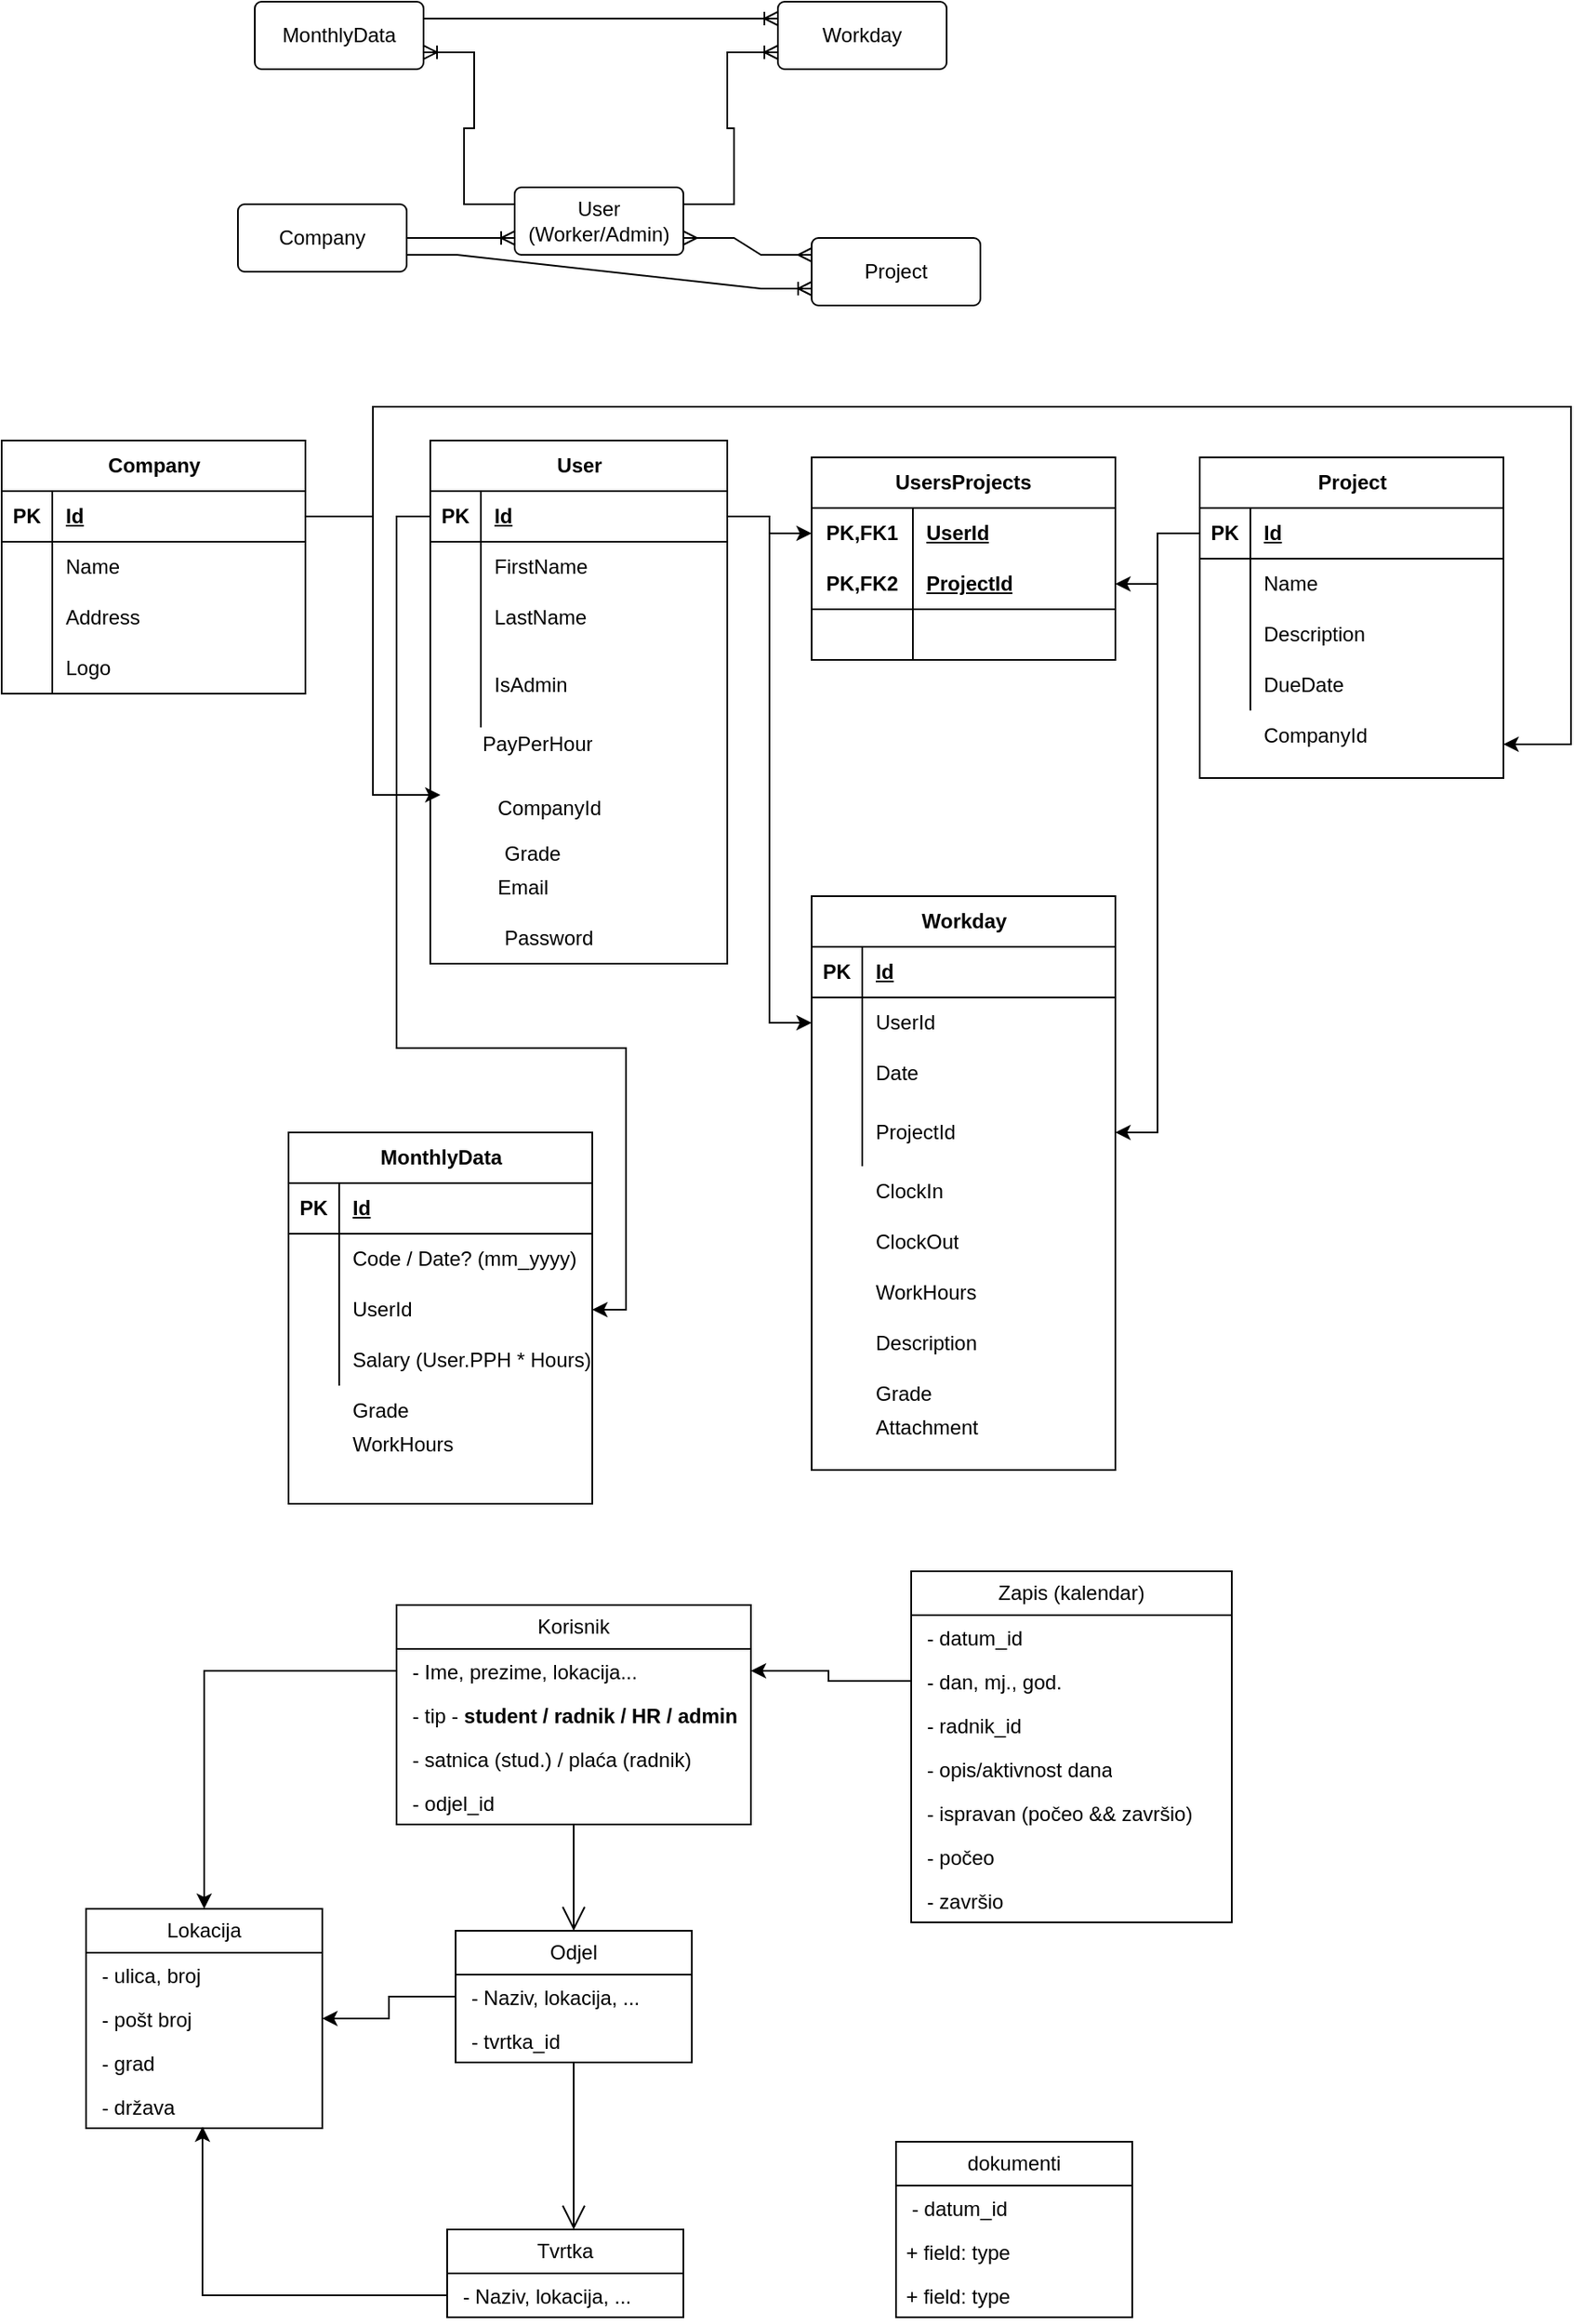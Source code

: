 <mxfile>
    <diagram id="C5RBs43oDa-KdzZeNtuy" name="Page-1">
        <mxGraphModel dx="939" dy="1862" grid="1" gridSize="10" guides="1" tooltips="1" connect="1" arrows="1" fold="1" page="1" pageScale="1" pageWidth="827" pageHeight="1169" math="0" shadow="0">
            <root>
                <mxCell id="WIyWlLk6GJQsqaUBKTNV-0"/>
                <mxCell id="WIyWlLk6GJQsqaUBKTNV-1" parent="WIyWlLk6GJQsqaUBKTNV-0"/>
                <mxCell id="T-mCNKy-rI528gst6yOr-0" value="Korisnik" style="swimlane;fontStyle=0;childLayout=stackLayout;horizontal=1;startSize=26;fillColor=none;horizontalStack=0;resizeParent=1;resizeParentMax=0;resizeLast=0;collapsible=1;marginBottom=0;whiteSpace=wrap;html=1;" parent="WIyWlLk6GJQsqaUBKTNV-1" vertex="1">
                    <mxGeometry x="234" y="-150" width="210" height="130" as="geometry"/>
                </mxCell>
                <mxCell id="T-mCNKy-rI528gst6yOr-1" value="&amp;nbsp;- Ime, prezime, lokacija..." style="text;strokeColor=none;fillColor=none;align=left;verticalAlign=top;spacingLeft=4;spacingRight=4;overflow=hidden;rotatable=0;points=[[0,0.5],[1,0.5]];portConstraint=eastwest;whiteSpace=wrap;html=1;" parent="T-mCNKy-rI528gst6yOr-0" vertex="1">
                    <mxGeometry y="26" width="210" height="26" as="geometry"/>
                </mxCell>
                <mxCell id="T-mCNKy-rI528gst6yOr-2" value="&amp;nbsp;- tip - &lt;b&gt;student&amp;nbsp;/&amp;nbsp;&lt;/b&gt;&lt;b&gt;radnik / HR / admin&lt;/b&gt;" style="text;strokeColor=none;fillColor=none;align=left;verticalAlign=top;spacingLeft=4;spacingRight=4;overflow=hidden;rotatable=0;points=[[0,0.5],[1,0.5]];portConstraint=eastwest;whiteSpace=wrap;html=1;" parent="T-mCNKy-rI528gst6yOr-0" vertex="1">
                    <mxGeometry y="52" width="210" height="26" as="geometry"/>
                </mxCell>
                <mxCell id="T-mCNKy-rI528gst6yOr-15" value="&amp;nbsp;- satnica (stud.) / plaća (radnik)" style="text;strokeColor=none;fillColor=none;align=left;verticalAlign=top;spacingLeft=4;spacingRight=4;overflow=hidden;rotatable=0;points=[[0,0.5],[1,0.5]];portConstraint=eastwest;whiteSpace=wrap;html=1;" parent="T-mCNKy-rI528gst6yOr-0" vertex="1">
                    <mxGeometry y="78" width="210" height="26" as="geometry"/>
                </mxCell>
                <mxCell id="T-mCNKy-rI528gst6yOr-3" value="&amp;nbsp;- odjel_id" style="text;strokeColor=none;fillColor=none;align=left;verticalAlign=top;spacingLeft=4;spacingRight=4;overflow=hidden;rotatable=0;points=[[0,0.5],[1,0.5]];portConstraint=eastwest;whiteSpace=wrap;html=1;" parent="T-mCNKy-rI528gst6yOr-0" vertex="1">
                    <mxGeometry y="104" width="210" height="26" as="geometry"/>
                </mxCell>
                <mxCell id="T-mCNKy-rI528gst6yOr-4" value="Odjel" style="swimlane;fontStyle=0;childLayout=stackLayout;horizontal=1;startSize=26;fillColor=none;horizontalStack=0;resizeParent=1;resizeParentMax=0;resizeLast=0;collapsible=1;marginBottom=0;whiteSpace=wrap;html=1;" parent="WIyWlLk6GJQsqaUBKTNV-1" vertex="1">
                    <mxGeometry x="269" y="43" width="140" height="78" as="geometry"/>
                </mxCell>
                <mxCell id="T-mCNKy-rI528gst6yOr-5" value="&amp;nbsp;- Naziv, lokacija, ..." style="text;strokeColor=none;fillColor=none;align=left;verticalAlign=top;spacingLeft=4;spacingRight=4;overflow=hidden;rotatable=0;points=[[0,0.5],[1,0.5]];portConstraint=eastwest;whiteSpace=wrap;html=1;" parent="T-mCNKy-rI528gst6yOr-4" vertex="1">
                    <mxGeometry y="26" width="140" height="26" as="geometry"/>
                </mxCell>
                <mxCell id="T-mCNKy-rI528gst6yOr-6" value="&amp;nbsp;- tvrtka_id" style="text;strokeColor=none;fillColor=none;align=left;verticalAlign=top;spacingLeft=4;spacingRight=4;overflow=hidden;rotatable=0;points=[[0,0.5],[1,0.5]];portConstraint=eastwest;whiteSpace=wrap;html=1;" parent="T-mCNKy-rI528gst6yOr-4" vertex="1">
                    <mxGeometry y="52" width="140" height="26" as="geometry"/>
                </mxCell>
                <mxCell id="T-mCNKy-rI528gst6yOr-10" value="" style="endArrow=open;endFill=1;endSize=12;html=1;rounded=0;" parent="WIyWlLk6GJQsqaUBKTNV-1" source="T-mCNKy-rI528gst6yOr-3" target="T-mCNKy-rI528gst6yOr-4" edge="1">
                    <mxGeometry width="160" relative="1" as="geometry">
                        <mxPoint x="384" y="30" as="sourcePoint"/>
                        <mxPoint x="794" y="180" as="targetPoint"/>
                        <Array as="points"/>
                    </mxGeometry>
                </mxCell>
                <mxCell id="T-mCNKy-rI528gst6yOr-11" value="Tvrtka" style="swimlane;fontStyle=0;childLayout=stackLayout;horizontal=1;startSize=26;fillColor=none;horizontalStack=0;resizeParent=1;resizeParentMax=0;resizeLast=0;collapsible=1;marginBottom=0;whiteSpace=wrap;html=1;" parent="WIyWlLk6GJQsqaUBKTNV-1" vertex="1">
                    <mxGeometry x="264" y="220" width="140" height="52" as="geometry"/>
                </mxCell>
                <mxCell id="T-mCNKy-rI528gst6yOr-12" value="&amp;nbsp;- Naziv, lokacija, ..." style="text;strokeColor=none;fillColor=none;align=left;verticalAlign=top;spacingLeft=4;spacingRight=4;overflow=hidden;rotatable=0;points=[[0,0.5],[1,0.5]];portConstraint=eastwest;whiteSpace=wrap;html=1;" parent="T-mCNKy-rI528gst6yOr-11" vertex="1">
                    <mxGeometry y="26" width="140" height="26" as="geometry"/>
                </mxCell>
                <mxCell id="T-mCNKy-rI528gst6yOr-16" value="" style="endArrow=open;endFill=1;endSize=12;html=1;rounded=0;" parent="WIyWlLk6GJQsqaUBKTNV-1" source="T-mCNKy-rI528gst6yOr-6" edge="1">
                    <mxGeometry width="160" relative="1" as="geometry">
                        <mxPoint x="409" y="100" as="sourcePoint"/>
                        <mxPoint x="339" y="220" as="targetPoint"/>
                        <Array as="points"/>
                    </mxGeometry>
                </mxCell>
                <mxCell id="T-mCNKy-rI528gst6yOr-17" value="Zapis (kalendar)" style="swimlane;fontStyle=0;childLayout=stackLayout;horizontal=1;startSize=26;fillColor=none;horizontalStack=0;resizeParent=1;resizeParentMax=0;resizeLast=0;collapsible=1;marginBottom=0;whiteSpace=wrap;html=1;" parent="WIyWlLk6GJQsqaUBKTNV-1" vertex="1">
                    <mxGeometry x="539" y="-170" width="190" height="208" as="geometry"/>
                </mxCell>
                <mxCell id="T-mCNKy-rI528gst6yOr-18" value="&amp;nbsp;- datum_id" style="text;strokeColor=none;fillColor=none;align=left;verticalAlign=top;spacingLeft=4;spacingRight=4;overflow=hidden;rotatable=0;points=[[0,0.5],[1,0.5]];portConstraint=eastwest;whiteSpace=wrap;html=1;" parent="T-mCNKy-rI528gst6yOr-17" vertex="1">
                    <mxGeometry y="26" width="190" height="26" as="geometry"/>
                </mxCell>
                <mxCell id="T-mCNKy-rI528gst6yOr-46" value="&amp;nbsp;- dan, mj., god." style="text;strokeColor=none;fillColor=none;align=left;verticalAlign=top;spacingLeft=4;spacingRight=4;overflow=hidden;rotatable=0;points=[[0,0.5],[1,0.5]];portConstraint=eastwest;whiteSpace=wrap;html=1;" parent="T-mCNKy-rI528gst6yOr-17" vertex="1">
                    <mxGeometry y="52" width="190" height="26" as="geometry"/>
                </mxCell>
                <mxCell id="T-mCNKy-rI528gst6yOr-19" value="&amp;nbsp;- radnik_id" style="text;strokeColor=none;fillColor=none;align=left;verticalAlign=top;spacingLeft=4;spacingRight=4;overflow=hidden;rotatable=0;points=[[0,0.5],[1,0.5]];portConstraint=eastwest;whiteSpace=wrap;html=1;" parent="T-mCNKy-rI528gst6yOr-17" vertex="1">
                    <mxGeometry y="78" width="190" height="26" as="geometry"/>
                </mxCell>
                <mxCell id="T-mCNKy-rI528gst6yOr-20" value="&amp;nbsp;- opis/aktivnost dana" style="text;strokeColor=none;fillColor=none;align=left;verticalAlign=top;spacingLeft=4;spacingRight=4;overflow=hidden;rotatable=0;points=[[0,0.5],[1,0.5]];portConstraint=eastwest;whiteSpace=wrap;html=1;" parent="T-mCNKy-rI528gst6yOr-17" vertex="1">
                    <mxGeometry y="104" width="190" height="26" as="geometry"/>
                </mxCell>
                <mxCell id="T-mCNKy-rI528gst6yOr-47" value="&amp;nbsp;- ispravan (počeo &amp;amp;&amp;amp; završio)" style="text;strokeColor=none;fillColor=none;align=left;verticalAlign=top;spacingLeft=4;spacingRight=4;overflow=hidden;rotatable=0;points=[[0,0.5],[1,0.5]];portConstraint=eastwest;whiteSpace=wrap;html=1;" parent="T-mCNKy-rI528gst6yOr-17" vertex="1">
                    <mxGeometry y="130" width="190" height="26" as="geometry"/>
                </mxCell>
                <mxCell id="T-mCNKy-rI528gst6yOr-48" value="&amp;nbsp;- počeo" style="text;strokeColor=none;fillColor=none;align=left;verticalAlign=top;spacingLeft=4;spacingRight=4;overflow=hidden;rotatable=0;points=[[0,0.5],[1,0.5]];portConstraint=eastwest;whiteSpace=wrap;html=1;" parent="T-mCNKy-rI528gst6yOr-17" vertex="1">
                    <mxGeometry y="156" width="190" height="26" as="geometry"/>
                </mxCell>
                <mxCell id="T-mCNKy-rI528gst6yOr-49" value="&amp;nbsp;- završio" style="text;strokeColor=none;fillColor=none;align=left;verticalAlign=top;spacingLeft=4;spacingRight=4;overflow=hidden;rotatable=0;points=[[0,0.5],[1,0.5]];portConstraint=eastwest;whiteSpace=wrap;html=1;" parent="T-mCNKy-rI528gst6yOr-17" vertex="1">
                    <mxGeometry y="182" width="190" height="26" as="geometry"/>
                </mxCell>
                <mxCell id="T-mCNKy-rI528gst6yOr-26" value="Lokacija" style="swimlane;fontStyle=0;childLayout=stackLayout;horizontal=1;startSize=26;fillColor=none;horizontalStack=0;resizeParent=1;resizeParentMax=0;resizeLast=0;collapsible=1;marginBottom=0;whiteSpace=wrap;html=1;" parent="WIyWlLk6GJQsqaUBKTNV-1" vertex="1">
                    <mxGeometry x="50" y="30" width="140" height="130" as="geometry"/>
                </mxCell>
                <mxCell id="T-mCNKy-rI528gst6yOr-39" value="&amp;nbsp;- ulica, broj" style="text;strokeColor=none;fillColor=none;align=left;verticalAlign=top;spacingLeft=4;spacingRight=4;overflow=hidden;rotatable=0;points=[[0,0.5],[1,0.5]];portConstraint=eastwest;whiteSpace=wrap;html=1;" parent="T-mCNKy-rI528gst6yOr-26" vertex="1">
                    <mxGeometry y="26" width="140" height="26" as="geometry"/>
                </mxCell>
                <mxCell id="T-mCNKy-rI528gst6yOr-28" value="&amp;nbsp;- pošt broj" style="text;strokeColor=none;fillColor=none;align=left;verticalAlign=top;spacingLeft=4;spacingRight=4;overflow=hidden;rotatable=0;points=[[0,0.5],[1,0.5]];portConstraint=eastwest;whiteSpace=wrap;html=1;" parent="T-mCNKy-rI528gst6yOr-26" vertex="1">
                    <mxGeometry y="52" width="140" height="26" as="geometry"/>
                </mxCell>
                <mxCell id="T-mCNKy-rI528gst6yOr-29" value="&amp;nbsp;- grad" style="text;strokeColor=none;fillColor=none;align=left;verticalAlign=top;spacingLeft=4;spacingRight=4;overflow=hidden;rotatable=0;points=[[0,0.5],[1,0.5]];portConstraint=eastwest;whiteSpace=wrap;html=1;" parent="T-mCNKy-rI528gst6yOr-26" vertex="1">
                    <mxGeometry y="78" width="140" height="26" as="geometry"/>
                </mxCell>
                <mxCell id="T-mCNKy-rI528gst6yOr-30" value="&amp;nbsp;- država" style="text;strokeColor=none;fillColor=none;align=left;verticalAlign=top;spacingLeft=4;spacingRight=4;overflow=hidden;rotatable=0;points=[[0,0.5],[1,0.5]];portConstraint=eastwest;whiteSpace=wrap;html=1;" parent="T-mCNKy-rI528gst6yOr-26" vertex="1">
                    <mxGeometry y="104" width="140" height="26" as="geometry"/>
                </mxCell>
                <mxCell id="T-mCNKy-rI528gst6yOr-34" style="edgeStyle=orthogonalEdgeStyle;rounded=0;orthogonalLoop=1;jettySize=auto;html=1;exitX=0;exitY=0.5;exitDx=0;exitDy=0;" parent="WIyWlLk6GJQsqaUBKTNV-1" source="T-mCNKy-rI528gst6yOr-19" target="T-mCNKy-rI528gst6yOr-1" edge="1">
                    <mxGeometry relative="1" as="geometry">
                        <Array as="points">
                            <mxPoint x="490" y="-105"/>
                            <mxPoint x="490" y="-111"/>
                        </Array>
                    </mxGeometry>
                </mxCell>
                <mxCell id="T-mCNKy-rI528gst6yOr-35" style="edgeStyle=orthogonalEdgeStyle;rounded=0;orthogonalLoop=1;jettySize=auto;html=1;exitX=0;exitY=0.5;exitDx=0;exitDy=0;entryX=0.5;entryY=0;entryDx=0;entryDy=0;" parent="WIyWlLk6GJQsqaUBKTNV-1" source="T-mCNKy-rI528gst6yOr-1" target="T-mCNKy-rI528gst6yOr-26" edge="1">
                    <mxGeometry relative="1" as="geometry"/>
                </mxCell>
                <mxCell id="T-mCNKy-rI528gst6yOr-36" style="edgeStyle=orthogonalEdgeStyle;rounded=0;orthogonalLoop=1;jettySize=auto;html=1;exitX=0;exitY=0.5;exitDx=0;exitDy=0;" parent="WIyWlLk6GJQsqaUBKTNV-1" source="T-mCNKy-rI528gst6yOr-5" target="T-mCNKy-rI528gst6yOr-26" edge="1">
                    <mxGeometry relative="1" as="geometry"/>
                </mxCell>
                <mxCell id="T-mCNKy-rI528gst6yOr-38" style="edgeStyle=orthogonalEdgeStyle;rounded=0;orthogonalLoop=1;jettySize=auto;html=1;exitX=0;exitY=0.5;exitDx=0;exitDy=0;entryX=0.493;entryY=0.962;entryDx=0;entryDy=0;entryPerimeter=0;" parent="WIyWlLk6GJQsqaUBKTNV-1" source="T-mCNKy-rI528gst6yOr-12" target="T-mCNKy-rI528gst6yOr-30" edge="1">
                    <mxGeometry relative="1" as="geometry"/>
                </mxCell>
                <mxCell id="T-mCNKy-rI528gst6yOr-40" value="dokumenti" style="swimlane;fontStyle=0;childLayout=stackLayout;horizontal=1;startSize=26;fillColor=none;horizontalStack=0;resizeParent=1;resizeParentMax=0;resizeLast=0;collapsible=1;marginBottom=0;whiteSpace=wrap;html=1;" parent="WIyWlLk6GJQsqaUBKTNV-1" vertex="1">
                    <mxGeometry x="530" y="168" width="140" height="104" as="geometry"/>
                </mxCell>
                <mxCell id="T-mCNKy-rI528gst6yOr-41" value="&amp;nbsp;- datum_id" style="text;strokeColor=none;fillColor=none;align=left;verticalAlign=top;spacingLeft=4;spacingRight=4;overflow=hidden;rotatable=0;points=[[0,0.5],[1,0.5]];portConstraint=eastwest;whiteSpace=wrap;html=1;" parent="T-mCNKy-rI528gst6yOr-40" vertex="1">
                    <mxGeometry y="26" width="140" height="26" as="geometry"/>
                </mxCell>
                <mxCell id="T-mCNKy-rI528gst6yOr-42" value="+ field: type" style="text;strokeColor=none;fillColor=none;align=left;verticalAlign=top;spacingLeft=4;spacingRight=4;overflow=hidden;rotatable=0;points=[[0,0.5],[1,0.5]];portConstraint=eastwest;whiteSpace=wrap;html=1;" parent="T-mCNKy-rI528gst6yOr-40" vertex="1">
                    <mxGeometry y="52" width="140" height="26" as="geometry"/>
                </mxCell>
                <mxCell id="T-mCNKy-rI528gst6yOr-43" value="+ field: type" style="text;strokeColor=none;fillColor=none;align=left;verticalAlign=top;spacingLeft=4;spacingRight=4;overflow=hidden;rotatable=0;points=[[0,0.5],[1,0.5]];portConstraint=eastwest;whiteSpace=wrap;html=1;" parent="T-mCNKy-rI528gst6yOr-40" vertex="1">
                    <mxGeometry y="78" width="140" height="26" as="geometry"/>
                </mxCell>
                <mxCell id="g5kkNxIwvgTfwJWUN9l8-0" value="Company" style="rounded=1;arcSize=10;whiteSpace=wrap;html=1;align=center;" parent="WIyWlLk6GJQsqaUBKTNV-1" vertex="1">
                    <mxGeometry x="140" y="-980" width="100" height="40" as="geometry"/>
                </mxCell>
                <mxCell id="g5kkNxIwvgTfwJWUN9l8-1" value="User (Worker/Admin)" style="rounded=1;arcSize=10;whiteSpace=wrap;html=1;align=center;" parent="WIyWlLk6GJQsqaUBKTNV-1" vertex="1">
                    <mxGeometry x="304" y="-990" width="100" height="40" as="geometry"/>
                </mxCell>
                <mxCell id="g5kkNxIwvgTfwJWUN9l8-2" value="Workday" style="rounded=1;arcSize=10;whiteSpace=wrap;html=1;align=center;" parent="WIyWlLk6GJQsqaUBKTNV-1" vertex="1">
                    <mxGeometry x="460" y="-1100" width="100" height="40" as="geometry"/>
                </mxCell>
                <mxCell id="g5kkNxIwvgTfwJWUN9l8-3" value="MonthlyData" style="rounded=1;arcSize=10;whiteSpace=wrap;html=1;align=center;" parent="WIyWlLk6GJQsqaUBKTNV-1" vertex="1">
                    <mxGeometry x="150" y="-1100" width="100" height="40" as="geometry"/>
                </mxCell>
                <mxCell id="g5kkNxIwvgTfwJWUN9l8-4" value="Project" style="rounded=1;arcSize=10;whiteSpace=wrap;html=1;align=center;" parent="WIyWlLk6GJQsqaUBKTNV-1" vertex="1">
                    <mxGeometry x="480" y="-960" width="100" height="40" as="geometry"/>
                </mxCell>
                <mxCell id="g5kkNxIwvgTfwJWUN9l8-5" value="" style="edgeStyle=entityRelationEdgeStyle;fontSize=12;html=1;endArrow=ERoneToMany;rounded=0;exitX=1;exitY=0.5;exitDx=0;exitDy=0;entryX=0;entryY=0.75;entryDx=0;entryDy=0;" parent="WIyWlLk6GJQsqaUBKTNV-1" source="g5kkNxIwvgTfwJWUN9l8-0" target="g5kkNxIwvgTfwJWUN9l8-1" edge="1">
                    <mxGeometry width="100" height="100" relative="1" as="geometry">
                        <mxPoint x="410" y="-850" as="sourcePoint"/>
                        <mxPoint x="300" y="-960" as="targetPoint"/>
                    </mxGeometry>
                </mxCell>
                <mxCell id="g5kkNxIwvgTfwJWUN9l8-6" value="" style="edgeStyle=entityRelationEdgeStyle;fontSize=12;html=1;endArrow=ERmany;startArrow=ERmany;rounded=0;entryX=0;entryY=0.25;entryDx=0;entryDy=0;exitX=1;exitY=0.75;exitDx=0;exitDy=0;" parent="WIyWlLk6GJQsqaUBKTNV-1" source="g5kkNxIwvgTfwJWUN9l8-1" target="g5kkNxIwvgTfwJWUN9l8-4" edge="1">
                    <mxGeometry width="100" height="100" relative="1" as="geometry">
                        <mxPoint x="410" y="-850" as="sourcePoint"/>
                        <mxPoint x="510" y="-950" as="targetPoint"/>
                    </mxGeometry>
                </mxCell>
                <mxCell id="g5kkNxIwvgTfwJWUN9l8-9" value="" style="edgeStyle=entityRelationEdgeStyle;fontSize=12;html=1;endArrow=ERoneToMany;rounded=0;exitX=1;exitY=0.25;exitDx=0;exitDy=0;entryX=0;entryY=0.75;entryDx=0;entryDy=0;" parent="WIyWlLk6GJQsqaUBKTNV-1" source="g5kkNxIwvgTfwJWUN9l8-1" target="g5kkNxIwvgTfwJWUN9l8-2" edge="1">
                    <mxGeometry width="100" height="100" relative="1" as="geometry">
                        <mxPoint x="410" y="-850" as="sourcePoint"/>
                        <mxPoint x="410" y="-1070" as="targetPoint"/>
                    </mxGeometry>
                </mxCell>
                <mxCell id="g5kkNxIwvgTfwJWUN9l8-10" value="" style="edgeStyle=entityRelationEdgeStyle;fontSize=12;html=1;endArrow=ERoneToMany;rounded=0;exitX=1;exitY=0.25;exitDx=0;exitDy=0;entryX=0;entryY=0.25;entryDx=0;entryDy=0;" parent="WIyWlLk6GJQsqaUBKTNV-1" source="g5kkNxIwvgTfwJWUN9l8-3" target="g5kkNxIwvgTfwJWUN9l8-2" edge="1">
                    <mxGeometry width="100" height="100" relative="1" as="geometry">
                        <mxPoint x="410" y="-850" as="sourcePoint"/>
                        <mxPoint x="440" y="-1090" as="targetPoint"/>
                    </mxGeometry>
                </mxCell>
                <mxCell id="g5kkNxIwvgTfwJWUN9l8-12" value="" style="edgeStyle=entityRelationEdgeStyle;fontSize=12;html=1;endArrow=ERoneToMany;rounded=0;exitX=0;exitY=0.25;exitDx=0;exitDy=0;entryX=1;entryY=0.75;entryDx=0;entryDy=0;" parent="WIyWlLk6GJQsqaUBKTNV-1" source="g5kkNxIwvgTfwJWUN9l8-1" target="g5kkNxIwvgTfwJWUN9l8-3" edge="1">
                    <mxGeometry width="100" height="100" relative="1" as="geometry">
                        <mxPoint x="410" y="-850" as="sourcePoint"/>
                        <mxPoint x="510" y="-950" as="targetPoint"/>
                    </mxGeometry>
                </mxCell>
                <mxCell id="g5kkNxIwvgTfwJWUN9l8-13" value="Company" style="shape=table;startSize=30;container=1;collapsible=1;childLayout=tableLayout;fixedRows=1;rowLines=0;fontStyle=1;align=center;resizeLast=1;html=1;" parent="WIyWlLk6GJQsqaUBKTNV-1" vertex="1">
                    <mxGeometry y="-840" width="180" height="150" as="geometry"/>
                </mxCell>
                <mxCell id="g5kkNxIwvgTfwJWUN9l8-14" value="" style="shape=tableRow;horizontal=0;startSize=0;swimlaneHead=0;swimlaneBody=0;fillColor=none;collapsible=0;dropTarget=0;points=[[0,0.5],[1,0.5]];portConstraint=eastwest;top=0;left=0;right=0;bottom=1;" parent="g5kkNxIwvgTfwJWUN9l8-13" vertex="1">
                    <mxGeometry y="30" width="180" height="30" as="geometry"/>
                </mxCell>
                <mxCell id="g5kkNxIwvgTfwJWUN9l8-15" value="PK" style="shape=partialRectangle;connectable=0;fillColor=none;top=0;left=0;bottom=0;right=0;fontStyle=1;overflow=hidden;whiteSpace=wrap;html=1;" parent="g5kkNxIwvgTfwJWUN9l8-14" vertex="1">
                    <mxGeometry width="30" height="30" as="geometry">
                        <mxRectangle width="30" height="30" as="alternateBounds"/>
                    </mxGeometry>
                </mxCell>
                <mxCell id="g5kkNxIwvgTfwJWUN9l8-16" value="Id" style="shape=partialRectangle;connectable=0;fillColor=none;top=0;left=0;bottom=0;right=0;align=left;spacingLeft=6;fontStyle=5;overflow=hidden;whiteSpace=wrap;html=1;" parent="g5kkNxIwvgTfwJWUN9l8-14" vertex="1">
                    <mxGeometry x="30" width="150" height="30" as="geometry">
                        <mxRectangle width="150" height="30" as="alternateBounds"/>
                    </mxGeometry>
                </mxCell>
                <mxCell id="g5kkNxIwvgTfwJWUN9l8-17" value="" style="shape=tableRow;horizontal=0;startSize=0;swimlaneHead=0;swimlaneBody=0;fillColor=none;collapsible=0;dropTarget=0;points=[[0,0.5],[1,0.5]];portConstraint=eastwest;top=0;left=0;right=0;bottom=0;" parent="g5kkNxIwvgTfwJWUN9l8-13" vertex="1">
                    <mxGeometry y="60" width="180" height="30" as="geometry"/>
                </mxCell>
                <mxCell id="g5kkNxIwvgTfwJWUN9l8-18" value="" style="shape=partialRectangle;connectable=0;fillColor=none;top=0;left=0;bottom=0;right=0;editable=1;overflow=hidden;whiteSpace=wrap;html=1;" parent="g5kkNxIwvgTfwJWUN9l8-17" vertex="1">
                    <mxGeometry width="30" height="30" as="geometry">
                        <mxRectangle width="30" height="30" as="alternateBounds"/>
                    </mxGeometry>
                </mxCell>
                <mxCell id="g5kkNxIwvgTfwJWUN9l8-19" value="Name" style="shape=partialRectangle;connectable=0;fillColor=none;top=0;left=0;bottom=0;right=0;align=left;spacingLeft=6;overflow=hidden;whiteSpace=wrap;html=1;" parent="g5kkNxIwvgTfwJWUN9l8-17" vertex="1">
                    <mxGeometry x="30" width="150" height="30" as="geometry">
                        <mxRectangle width="150" height="30" as="alternateBounds"/>
                    </mxGeometry>
                </mxCell>
                <mxCell id="g5kkNxIwvgTfwJWUN9l8-20" value="" style="shape=tableRow;horizontal=0;startSize=0;swimlaneHead=0;swimlaneBody=0;fillColor=none;collapsible=0;dropTarget=0;points=[[0,0.5],[1,0.5]];portConstraint=eastwest;top=0;left=0;right=0;bottom=0;" parent="g5kkNxIwvgTfwJWUN9l8-13" vertex="1">
                    <mxGeometry y="90" width="180" height="30" as="geometry"/>
                </mxCell>
                <mxCell id="g5kkNxIwvgTfwJWUN9l8-21" value="" style="shape=partialRectangle;connectable=0;fillColor=none;top=0;left=0;bottom=0;right=0;editable=1;overflow=hidden;whiteSpace=wrap;html=1;" parent="g5kkNxIwvgTfwJWUN9l8-20" vertex="1">
                    <mxGeometry width="30" height="30" as="geometry">
                        <mxRectangle width="30" height="30" as="alternateBounds"/>
                    </mxGeometry>
                </mxCell>
                <mxCell id="g5kkNxIwvgTfwJWUN9l8-22" value="Address" style="shape=partialRectangle;connectable=0;fillColor=none;top=0;left=0;bottom=0;right=0;align=left;spacingLeft=6;overflow=hidden;whiteSpace=wrap;html=1;" parent="g5kkNxIwvgTfwJWUN9l8-20" vertex="1">
                    <mxGeometry x="30" width="150" height="30" as="geometry">
                        <mxRectangle width="150" height="30" as="alternateBounds"/>
                    </mxGeometry>
                </mxCell>
                <mxCell id="g5kkNxIwvgTfwJWUN9l8-23" value="" style="shape=tableRow;horizontal=0;startSize=0;swimlaneHead=0;swimlaneBody=0;fillColor=none;collapsible=0;dropTarget=0;points=[[0,0.5],[1,0.5]];portConstraint=eastwest;top=0;left=0;right=0;bottom=0;" parent="g5kkNxIwvgTfwJWUN9l8-13" vertex="1">
                    <mxGeometry y="120" width="180" height="30" as="geometry"/>
                </mxCell>
                <mxCell id="g5kkNxIwvgTfwJWUN9l8-24" value="" style="shape=partialRectangle;connectable=0;fillColor=none;top=0;left=0;bottom=0;right=0;editable=1;overflow=hidden;whiteSpace=wrap;html=1;" parent="g5kkNxIwvgTfwJWUN9l8-23" vertex="1">
                    <mxGeometry width="30" height="30" as="geometry">
                        <mxRectangle width="30" height="30" as="alternateBounds"/>
                    </mxGeometry>
                </mxCell>
                <mxCell id="g5kkNxIwvgTfwJWUN9l8-25" value="Logo" style="shape=partialRectangle;connectable=0;fillColor=none;top=0;left=0;bottom=0;right=0;align=left;spacingLeft=6;overflow=hidden;whiteSpace=wrap;html=1;" parent="g5kkNxIwvgTfwJWUN9l8-23" vertex="1">
                    <mxGeometry x="30" width="150" height="30" as="geometry">
                        <mxRectangle width="150" height="30" as="alternateBounds"/>
                    </mxGeometry>
                </mxCell>
                <mxCell id="g5kkNxIwvgTfwJWUN9l8-26" value="User" style="shape=table;startSize=30;container=1;collapsible=1;childLayout=tableLayout;fixedRows=1;rowLines=0;fontStyle=1;align=center;resizeLast=1;html=1;" parent="WIyWlLk6GJQsqaUBKTNV-1" vertex="1">
                    <mxGeometry x="254" y="-840" width="176" height="310" as="geometry">
                        <mxRectangle x="254" y="-840" width="70" height="30" as="alternateBounds"/>
                    </mxGeometry>
                </mxCell>
                <mxCell id="g5kkNxIwvgTfwJWUN9l8-27" value="" style="shape=tableRow;horizontal=0;startSize=0;swimlaneHead=0;swimlaneBody=0;fillColor=none;collapsible=0;dropTarget=0;points=[[0,0.5],[1,0.5]];portConstraint=eastwest;top=0;left=0;right=0;bottom=1;" parent="g5kkNxIwvgTfwJWUN9l8-26" vertex="1">
                    <mxGeometry y="30" width="176" height="30" as="geometry"/>
                </mxCell>
                <mxCell id="g5kkNxIwvgTfwJWUN9l8-28" value="PK" style="shape=partialRectangle;connectable=0;fillColor=none;top=0;left=0;bottom=0;right=0;fontStyle=1;overflow=hidden;whiteSpace=wrap;html=1;" parent="g5kkNxIwvgTfwJWUN9l8-27" vertex="1">
                    <mxGeometry width="30" height="30" as="geometry">
                        <mxRectangle width="30" height="30" as="alternateBounds"/>
                    </mxGeometry>
                </mxCell>
                <mxCell id="g5kkNxIwvgTfwJWUN9l8-29" value="Id" style="shape=partialRectangle;connectable=0;fillColor=none;top=0;left=0;bottom=0;right=0;align=left;spacingLeft=6;fontStyle=5;overflow=hidden;whiteSpace=wrap;html=1;" parent="g5kkNxIwvgTfwJWUN9l8-27" vertex="1">
                    <mxGeometry x="30" width="146" height="30" as="geometry">
                        <mxRectangle width="146" height="30" as="alternateBounds"/>
                    </mxGeometry>
                </mxCell>
                <mxCell id="g5kkNxIwvgTfwJWUN9l8-30" value="" style="shape=tableRow;horizontal=0;startSize=0;swimlaneHead=0;swimlaneBody=0;fillColor=none;collapsible=0;dropTarget=0;points=[[0,0.5],[1,0.5]];portConstraint=eastwest;top=0;left=0;right=0;bottom=0;" parent="g5kkNxIwvgTfwJWUN9l8-26" vertex="1">
                    <mxGeometry y="60" width="176" height="30" as="geometry"/>
                </mxCell>
                <mxCell id="g5kkNxIwvgTfwJWUN9l8-31" value="" style="shape=partialRectangle;connectable=0;fillColor=none;top=0;left=0;bottom=0;right=0;editable=1;overflow=hidden;whiteSpace=wrap;html=1;" parent="g5kkNxIwvgTfwJWUN9l8-30" vertex="1">
                    <mxGeometry width="30" height="30" as="geometry">
                        <mxRectangle width="30" height="30" as="alternateBounds"/>
                    </mxGeometry>
                </mxCell>
                <mxCell id="g5kkNxIwvgTfwJWUN9l8-32" value="FirstName" style="shape=partialRectangle;connectable=0;fillColor=none;top=0;left=0;bottom=0;right=0;align=left;spacingLeft=6;overflow=hidden;whiteSpace=wrap;html=1;" parent="g5kkNxIwvgTfwJWUN9l8-30" vertex="1">
                    <mxGeometry x="30" width="146" height="30" as="geometry">
                        <mxRectangle width="146" height="30" as="alternateBounds"/>
                    </mxGeometry>
                </mxCell>
                <mxCell id="g5kkNxIwvgTfwJWUN9l8-33" value="" style="shape=tableRow;horizontal=0;startSize=0;swimlaneHead=0;swimlaneBody=0;fillColor=none;collapsible=0;dropTarget=0;points=[[0,0.5],[1,0.5]];portConstraint=eastwest;top=0;left=0;right=0;bottom=0;" parent="g5kkNxIwvgTfwJWUN9l8-26" vertex="1">
                    <mxGeometry y="90" width="176" height="30" as="geometry"/>
                </mxCell>
                <mxCell id="g5kkNxIwvgTfwJWUN9l8-34" value="" style="shape=partialRectangle;connectable=0;fillColor=none;top=0;left=0;bottom=0;right=0;editable=1;overflow=hidden;whiteSpace=wrap;html=1;" parent="g5kkNxIwvgTfwJWUN9l8-33" vertex="1">
                    <mxGeometry width="30" height="30" as="geometry">
                        <mxRectangle width="30" height="30" as="alternateBounds"/>
                    </mxGeometry>
                </mxCell>
                <mxCell id="g5kkNxIwvgTfwJWUN9l8-35" value="LastName" style="shape=partialRectangle;connectable=0;fillColor=none;top=0;left=0;bottom=0;right=0;align=left;spacingLeft=6;overflow=hidden;whiteSpace=wrap;html=1;" parent="g5kkNxIwvgTfwJWUN9l8-33" vertex="1">
                    <mxGeometry x="30" width="146" height="30" as="geometry">
                        <mxRectangle width="146" height="30" as="alternateBounds"/>
                    </mxGeometry>
                </mxCell>
                <mxCell id="g5kkNxIwvgTfwJWUN9l8-36" value="" style="shape=tableRow;horizontal=0;startSize=0;swimlaneHead=0;swimlaneBody=0;fillColor=none;collapsible=0;dropTarget=0;points=[[0,0.5],[1,0.5]];portConstraint=eastwest;top=0;left=0;right=0;bottom=0;" parent="g5kkNxIwvgTfwJWUN9l8-26" vertex="1">
                    <mxGeometry y="120" width="176" height="50" as="geometry"/>
                </mxCell>
                <mxCell id="g5kkNxIwvgTfwJWUN9l8-37" value="" style="shape=partialRectangle;connectable=0;fillColor=none;top=0;left=0;bottom=0;right=0;editable=1;overflow=hidden;whiteSpace=wrap;html=1;" parent="g5kkNxIwvgTfwJWUN9l8-36" vertex="1">
                    <mxGeometry width="30" height="50" as="geometry">
                        <mxRectangle width="30" height="50" as="alternateBounds"/>
                    </mxGeometry>
                </mxCell>
                <mxCell id="g5kkNxIwvgTfwJWUN9l8-38" value="IsAdmin" style="shape=partialRectangle;connectable=0;fillColor=none;top=0;left=0;bottom=0;right=0;align=left;spacingLeft=6;overflow=hidden;whiteSpace=wrap;html=1;" parent="g5kkNxIwvgTfwJWUN9l8-36" vertex="1">
                    <mxGeometry x="30" width="146" height="50" as="geometry">
                        <mxRectangle width="146" height="50" as="alternateBounds"/>
                    </mxGeometry>
                </mxCell>
                <mxCell id="g5kkNxIwvgTfwJWUN9l8-59" value="UsersProjects" style="shape=table;startSize=30;container=1;collapsible=1;childLayout=tableLayout;fixedRows=1;rowLines=0;fontStyle=1;align=center;resizeLast=1;html=1;whiteSpace=wrap;" parent="WIyWlLk6GJQsqaUBKTNV-1" vertex="1">
                    <mxGeometry x="480" y="-830" width="180" height="120" as="geometry">
                        <mxRectangle x="480" y="-830" width="120" height="30" as="alternateBounds"/>
                    </mxGeometry>
                </mxCell>
                <mxCell id="g5kkNxIwvgTfwJWUN9l8-60" value="" style="shape=tableRow;horizontal=0;startSize=0;swimlaneHead=0;swimlaneBody=0;fillColor=none;collapsible=0;dropTarget=0;points=[[0,0.5],[1,0.5]];portConstraint=eastwest;top=0;left=0;right=0;bottom=0;html=1;" parent="g5kkNxIwvgTfwJWUN9l8-59" vertex="1">
                    <mxGeometry y="30" width="180" height="30" as="geometry"/>
                </mxCell>
                <mxCell id="g5kkNxIwvgTfwJWUN9l8-61" value="PK,FK1" style="shape=partialRectangle;connectable=0;fillColor=none;top=0;left=0;bottom=0;right=0;fontStyle=1;overflow=hidden;html=1;whiteSpace=wrap;" parent="g5kkNxIwvgTfwJWUN9l8-60" vertex="1">
                    <mxGeometry width="60" height="30" as="geometry">
                        <mxRectangle width="60" height="30" as="alternateBounds"/>
                    </mxGeometry>
                </mxCell>
                <mxCell id="g5kkNxIwvgTfwJWUN9l8-62" value="UserId" style="shape=partialRectangle;connectable=0;fillColor=none;top=0;left=0;bottom=0;right=0;align=left;spacingLeft=6;fontStyle=5;overflow=hidden;html=1;whiteSpace=wrap;" parent="g5kkNxIwvgTfwJWUN9l8-60" vertex="1">
                    <mxGeometry x="60" width="120" height="30" as="geometry">
                        <mxRectangle width="120" height="30" as="alternateBounds"/>
                    </mxGeometry>
                </mxCell>
                <mxCell id="g5kkNxIwvgTfwJWUN9l8-63" value="" style="shape=tableRow;horizontal=0;startSize=0;swimlaneHead=0;swimlaneBody=0;fillColor=none;collapsible=0;dropTarget=0;points=[[0,0.5],[1,0.5]];portConstraint=eastwest;top=0;left=0;right=0;bottom=1;html=1;" parent="g5kkNxIwvgTfwJWUN9l8-59" vertex="1">
                    <mxGeometry y="60" width="180" height="30" as="geometry"/>
                </mxCell>
                <mxCell id="g5kkNxIwvgTfwJWUN9l8-64" value="PK,FK2" style="shape=partialRectangle;connectable=0;fillColor=none;top=0;left=0;bottom=0;right=0;fontStyle=1;overflow=hidden;html=1;whiteSpace=wrap;" parent="g5kkNxIwvgTfwJWUN9l8-63" vertex="1">
                    <mxGeometry width="60" height="30" as="geometry">
                        <mxRectangle width="60" height="30" as="alternateBounds"/>
                    </mxGeometry>
                </mxCell>
                <mxCell id="g5kkNxIwvgTfwJWUN9l8-65" value="ProjectId" style="shape=partialRectangle;connectable=0;fillColor=none;top=0;left=0;bottom=0;right=0;align=left;spacingLeft=6;fontStyle=5;overflow=hidden;html=1;whiteSpace=wrap;" parent="g5kkNxIwvgTfwJWUN9l8-63" vertex="1">
                    <mxGeometry x="60" width="120" height="30" as="geometry">
                        <mxRectangle width="120" height="30" as="alternateBounds"/>
                    </mxGeometry>
                </mxCell>
                <mxCell id="g5kkNxIwvgTfwJWUN9l8-66" value="" style="shape=tableRow;horizontal=0;startSize=0;swimlaneHead=0;swimlaneBody=0;fillColor=none;collapsible=0;dropTarget=0;points=[[0,0.5],[1,0.5]];portConstraint=eastwest;top=0;left=0;right=0;bottom=0;html=1;" parent="g5kkNxIwvgTfwJWUN9l8-59" vertex="1">
                    <mxGeometry y="90" width="180" height="30" as="geometry"/>
                </mxCell>
                <mxCell id="g5kkNxIwvgTfwJWUN9l8-67" value="" style="shape=partialRectangle;connectable=0;fillColor=none;top=0;left=0;bottom=0;right=0;editable=1;overflow=hidden;html=1;whiteSpace=wrap;" parent="g5kkNxIwvgTfwJWUN9l8-66" vertex="1">
                    <mxGeometry width="60" height="30" as="geometry">
                        <mxRectangle width="60" height="30" as="alternateBounds"/>
                    </mxGeometry>
                </mxCell>
                <mxCell id="g5kkNxIwvgTfwJWUN9l8-68" value="" style="shape=partialRectangle;connectable=0;fillColor=none;top=0;left=0;bottom=0;right=0;align=left;spacingLeft=6;overflow=hidden;html=1;whiteSpace=wrap;" parent="g5kkNxIwvgTfwJWUN9l8-66" vertex="1">
                    <mxGeometry x="60" width="120" height="30" as="geometry">
                        <mxRectangle width="120" height="30" as="alternateBounds"/>
                    </mxGeometry>
                </mxCell>
                <mxCell id="g5kkNxIwvgTfwJWUN9l8-88" value="Project" style="shape=table;startSize=30;container=1;collapsible=1;childLayout=tableLayout;fixedRows=1;rowLines=0;fontStyle=1;align=center;resizeLast=1;html=1;" parent="WIyWlLk6GJQsqaUBKTNV-1" vertex="1">
                    <mxGeometry x="710" y="-830" width="180" height="190" as="geometry">
                        <mxRectangle x="710" y="-830" width="80" height="30" as="alternateBounds"/>
                    </mxGeometry>
                </mxCell>
                <mxCell id="g5kkNxIwvgTfwJWUN9l8-89" value="" style="shape=tableRow;horizontal=0;startSize=0;swimlaneHead=0;swimlaneBody=0;fillColor=none;collapsible=0;dropTarget=0;points=[[0,0.5],[1,0.5]];portConstraint=eastwest;top=0;left=0;right=0;bottom=1;" parent="g5kkNxIwvgTfwJWUN9l8-88" vertex="1">
                    <mxGeometry y="30" width="180" height="30" as="geometry"/>
                </mxCell>
                <mxCell id="g5kkNxIwvgTfwJWUN9l8-90" value="PK" style="shape=partialRectangle;connectable=0;fillColor=none;top=0;left=0;bottom=0;right=0;fontStyle=1;overflow=hidden;whiteSpace=wrap;html=1;" parent="g5kkNxIwvgTfwJWUN9l8-89" vertex="1">
                    <mxGeometry width="30" height="30" as="geometry">
                        <mxRectangle width="30" height="30" as="alternateBounds"/>
                    </mxGeometry>
                </mxCell>
                <mxCell id="g5kkNxIwvgTfwJWUN9l8-91" value="Id" style="shape=partialRectangle;connectable=0;fillColor=none;top=0;left=0;bottom=0;right=0;align=left;spacingLeft=6;fontStyle=5;overflow=hidden;whiteSpace=wrap;html=1;" parent="g5kkNxIwvgTfwJWUN9l8-89" vertex="1">
                    <mxGeometry x="30" width="150" height="30" as="geometry">
                        <mxRectangle width="150" height="30" as="alternateBounds"/>
                    </mxGeometry>
                </mxCell>
                <mxCell id="g5kkNxIwvgTfwJWUN9l8-92" value="" style="shape=tableRow;horizontal=0;startSize=0;swimlaneHead=0;swimlaneBody=0;fillColor=none;collapsible=0;dropTarget=0;points=[[0,0.5],[1,0.5]];portConstraint=eastwest;top=0;left=0;right=0;bottom=0;" parent="g5kkNxIwvgTfwJWUN9l8-88" vertex="1">
                    <mxGeometry y="60" width="180" height="30" as="geometry"/>
                </mxCell>
                <mxCell id="g5kkNxIwvgTfwJWUN9l8-93" value="" style="shape=partialRectangle;connectable=0;fillColor=none;top=0;left=0;bottom=0;right=0;editable=1;overflow=hidden;whiteSpace=wrap;html=1;" parent="g5kkNxIwvgTfwJWUN9l8-92" vertex="1">
                    <mxGeometry width="30" height="30" as="geometry">
                        <mxRectangle width="30" height="30" as="alternateBounds"/>
                    </mxGeometry>
                </mxCell>
                <mxCell id="g5kkNxIwvgTfwJWUN9l8-94" value="Name" style="shape=partialRectangle;connectable=0;fillColor=none;top=0;left=0;bottom=0;right=0;align=left;spacingLeft=6;overflow=hidden;whiteSpace=wrap;html=1;" parent="g5kkNxIwvgTfwJWUN9l8-92" vertex="1">
                    <mxGeometry x="30" width="150" height="30" as="geometry">
                        <mxRectangle width="150" height="30" as="alternateBounds"/>
                    </mxGeometry>
                </mxCell>
                <mxCell id="g5kkNxIwvgTfwJWUN9l8-95" value="" style="shape=tableRow;horizontal=0;startSize=0;swimlaneHead=0;swimlaneBody=0;fillColor=none;collapsible=0;dropTarget=0;points=[[0,0.5],[1,0.5]];portConstraint=eastwest;top=0;left=0;right=0;bottom=0;" parent="g5kkNxIwvgTfwJWUN9l8-88" vertex="1">
                    <mxGeometry y="90" width="180" height="30" as="geometry"/>
                </mxCell>
                <mxCell id="g5kkNxIwvgTfwJWUN9l8-96" value="" style="shape=partialRectangle;connectable=0;fillColor=none;top=0;left=0;bottom=0;right=0;editable=1;overflow=hidden;whiteSpace=wrap;html=1;" parent="g5kkNxIwvgTfwJWUN9l8-95" vertex="1">
                    <mxGeometry width="30" height="30" as="geometry">
                        <mxRectangle width="30" height="30" as="alternateBounds"/>
                    </mxGeometry>
                </mxCell>
                <mxCell id="g5kkNxIwvgTfwJWUN9l8-97" value="Description" style="shape=partialRectangle;connectable=0;fillColor=none;top=0;left=0;bottom=0;right=0;align=left;spacingLeft=6;overflow=hidden;whiteSpace=wrap;html=1;" parent="g5kkNxIwvgTfwJWUN9l8-95" vertex="1">
                    <mxGeometry x="30" width="150" height="30" as="geometry">
                        <mxRectangle width="150" height="30" as="alternateBounds"/>
                    </mxGeometry>
                </mxCell>
                <mxCell id="g5kkNxIwvgTfwJWUN9l8-98" value="" style="shape=tableRow;horizontal=0;startSize=0;swimlaneHead=0;swimlaneBody=0;fillColor=none;collapsible=0;dropTarget=0;points=[[0,0.5],[1,0.5]];portConstraint=eastwest;top=0;left=0;right=0;bottom=0;" parent="g5kkNxIwvgTfwJWUN9l8-88" vertex="1">
                    <mxGeometry y="120" width="180" height="30" as="geometry"/>
                </mxCell>
                <mxCell id="g5kkNxIwvgTfwJWUN9l8-99" value="" style="shape=partialRectangle;connectable=0;fillColor=none;top=0;left=0;bottom=0;right=0;editable=1;overflow=hidden;whiteSpace=wrap;html=1;" parent="g5kkNxIwvgTfwJWUN9l8-98" vertex="1">
                    <mxGeometry width="30" height="30" as="geometry">
                        <mxRectangle width="30" height="30" as="alternateBounds"/>
                    </mxGeometry>
                </mxCell>
                <mxCell id="g5kkNxIwvgTfwJWUN9l8-100" value="DueDate" style="shape=partialRectangle;connectable=0;fillColor=none;top=0;left=0;bottom=0;right=0;align=left;spacingLeft=6;overflow=hidden;whiteSpace=wrap;html=1;" parent="g5kkNxIwvgTfwJWUN9l8-98" vertex="1">
                    <mxGeometry x="30" width="150" height="30" as="geometry">
                        <mxRectangle width="150" height="30" as="alternateBounds"/>
                    </mxGeometry>
                </mxCell>
                <mxCell id="g5kkNxIwvgTfwJWUN9l8-102" value="" style="shape=tableRow;horizontal=0;startSize=0;swimlaneHead=0;swimlaneBody=0;fillColor=none;collapsible=0;dropTarget=0;points=[[0,0.5],[1,0.5]];portConstraint=eastwest;top=0;left=0;right=0;bottom=0;" parent="WIyWlLk6GJQsqaUBKTNV-1" vertex="1">
                    <mxGeometry x="264" y="-670" width="176" height="40" as="geometry"/>
                </mxCell>
                <mxCell id="g5kkNxIwvgTfwJWUN9l8-103" value="" style="shape=partialRectangle;connectable=0;fillColor=none;top=0;left=0;bottom=0;right=0;editable=1;overflow=hidden;whiteSpace=wrap;html=1;" parent="g5kkNxIwvgTfwJWUN9l8-102" vertex="1">
                    <mxGeometry width="30" height="50" as="geometry">
                        <mxRectangle width="30" height="50" as="alternateBounds"/>
                    </mxGeometry>
                </mxCell>
                <mxCell id="g5kkNxIwvgTfwJWUN9l8-104" value="PayPerHour" style="shape=partialRectangle;connectable=0;fillColor=none;top=0;left=0;bottom=0;right=0;align=left;spacingLeft=6;overflow=hidden;whiteSpace=wrap;html=1;" parent="g5kkNxIwvgTfwJWUN9l8-102" vertex="1">
                    <mxGeometry x="13" width="150" height="20" as="geometry">
                        <mxRectangle width="150" height="50" as="alternateBounds"/>
                    </mxGeometry>
                </mxCell>
                <mxCell id="g5kkNxIwvgTfwJWUN9l8-107" style="edgeStyle=orthogonalEdgeStyle;rounded=0;orthogonalLoop=1;jettySize=auto;html=1;exitX=0;exitY=0.5;exitDx=0;exitDy=0;entryX=1;entryY=0.5;entryDx=0;entryDy=0;" parent="WIyWlLk6GJQsqaUBKTNV-1" source="g5kkNxIwvgTfwJWUN9l8-89" target="g5kkNxIwvgTfwJWUN9l8-63" edge="1">
                    <mxGeometry relative="1" as="geometry"/>
                </mxCell>
                <mxCell id="g5kkNxIwvgTfwJWUN9l8-108" style="edgeStyle=orthogonalEdgeStyle;rounded=0;orthogonalLoop=1;jettySize=auto;html=1;entryX=0;entryY=0.5;entryDx=0;entryDy=0;" parent="WIyWlLk6GJQsqaUBKTNV-1" source="g5kkNxIwvgTfwJWUN9l8-27" target="g5kkNxIwvgTfwJWUN9l8-60" edge="1">
                    <mxGeometry relative="1" as="geometry"/>
                </mxCell>
                <mxCell id="g5kkNxIwvgTfwJWUN9l8-109" value="" style="shape=tableRow;horizontal=0;startSize=0;swimlaneHead=0;swimlaneBody=0;fillColor=none;collapsible=0;dropTarget=0;points=[[0,0.5],[1,0.5]];portConstraint=eastwest;top=0;left=0;right=0;bottom=0;" parent="WIyWlLk6GJQsqaUBKTNV-1" vertex="1">
                    <mxGeometry x="260" y="-650" width="176" height="40" as="geometry"/>
                </mxCell>
                <mxCell id="g5kkNxIwvgTfwJWUN9l8-110" value="" style="shape=partialRectangle;connectable=0;fillColor=none;top=0;left=0;bottom=0;right=0;editable=1;overflow=hidden;whiteSpace=wrap;html=1;" parent="g5kkNxIwvgTfwJWUN9l8-109" vertex="1">
                    <mxGeometry width="30" height="50" as="geometry">
                        <mxRectangle width="30" height="50" as="alternateBounds"/>
                    </mxGeometry>
                </mxCell>
                <mxCell id="g5kkNxIwvgTfwJWUN9l8-111" value="CompanyId" style="shape=partialRectangle;connectable=0;fillColor=none;top=0;left=0;bottom=0;right=0;align=left;spacingLeft=6;overflow=hidden;whiteSpace=wrap;html=1;" parent="g5kkNxIwvgTfwJWUN9l8-109" vertex="1">
                    <mxGeometry x="26" y="15" width="150" height="25" as="geometry">
                        <mxRectangle width="150" height="50" as="alternateBounds"/>
                    </mxGeometry>
                </mxCell>
                <mxCell id="g5kkNxIwvgTfwJWUN9l8-112" style="edgeStyle=orthogonalEdgeStyle;rounded=0;orthogonalLoop=1;jettySize=auto;html=1;entryX=0;entryY=0.5;entryDx=0;entryDy=0;" parent="WIyWlLk6GJQsqaUBKTNV-1" source="g5kkNxIwvgTfwJWUN9l8-14" target="g5kkNxIwvgTfwJWUN9l8-109" edge="1">
                    <mxGeometry relative="1" as="geometry"/>
                </mxCell>
                <mxCell id="g5kkNxIwvgTfwJWUN9l8-113" value="Workday" style="shape=table;startSize=30;container=1;collapsible=1;childLayout=tableLayout;fixedRows=1;rowLines=0;fontStyle=1;align=center;resizeLast=1;html=1;" parent="WIyWlLk6GJQsqaUBKTNV-1" vertex="1">
                    <mxGeometry x="480" y="-570" width="180" height="340" as="geometry"/>
                </mxCell>
                <mxCell id="g5kkNxIwvgTfwJWUN9l8-114" value="" style="shape=tableRow;horizontal=0;startSize=0;swimlaneHead=0;swimlaneBody=0;fillColor=none;collapsible=0;dropTarget=0;points=[[0,0.5],[1,0.5]];portConstraint=eastwest;top=0;left=0;right=0;bottom=1;" parent="g5kkNxIwvgTfwJWUN9l8-113" vertex="1">
                    <mxGeometry y="30" width="180" height="30" as="geometry"/>
                </mxCell>
                <mxCell id="g5kkNxIwvgTfwJWUN9l8-115" value="PK" style="shape=partialRectangle;connectable=0;fillColor=none;top=0;left=0;bottom=0;right=0;fontStyle=1;overflow=hidden;whiteSpace=wrap;html=1;" parent="g5kkNxIwvgTfwJWUN9l8-114" vertex="1">
                    <mxGeometry width="30" height="30" as="geometry">
                        <mxRectangle width="30" height="30" as="alternateBounds"/>
                    </mxGeometry>
                </mxCell>
                <mxCell id="g5kkNxIwvgTfwJWUN9l8-116" value="Id" style="shape=partialRectangle;connectable=0;fillColor=none;top=0;left=0;bottom=0;right=0;align=left;spacingLeft=6;fontStyle=5;overflow=hidden;whiteSpace=wrap;html=1;" parent="g5kkNxIwvgTfwJWUN9l8-114" vertex="1">
                    <mxGeometry x="30" width="150" height="30" as="geometry">
                        <mxRectangle width="150" height="30" as="alternateBounds"/>
                    </mxGeometry>
                </mxCell>
                <mxCell id="g5kkNxIwvgTfwJWUN9l8-117" value="" style="shape=tableRow;horizontal=0;startSize=0;swimlaneHead=0;swimlaneBody=0;fillColor=none;collapsible=0;dropTarget=0;points=[[0,0.5],[1,0.5]];portConstraint=eastwest;top=0;left=0;right=0;bottom=0;" parent="g5kkNxIwvgTfwJWUN9l8-113" vertex="1">
                    <mxGeometry y="60" width="180" height="30" as="geometry"/>
                </mxCell>
                <mxCell id="g5kkNxIwvgTfwJWUN9l8-118" value="" style="shape=partialRectangle;connectable=0;fillColor=none;top=0;left=0;bottom=0;right=0;editable=1;overflow=hidden;whiteSpace=wrap;html=1;" parent="g5kkNxIwvgTfwJWUN9l8-117" vertex="1">
                    <mxGeometry width="30" height="30" as="geometry">
                        <mxRectangle width="30" height="30" as="alternateBounds"/>
                    </mxGeometry>
                </mxCell>
                <mxCell id="g5kkNxIwvgTfwJWUN9l8-119" value="UserId" style="shape=partialRectangle;connectable=0;fillColor=none;top=0;left=0;bottom=0;right=0;align=left;spacingLeft=6;overflow=hidden;whiteSpace=wrap;html=1;" parent="g5kkNxIwvgTfwJWUN9l8-117" vertex="1">
                    <mxGeometry x="30" width="150" height="30" as="geometry">
                        <mxRectangle width="150" height="30" as="alternateBounds"/>
                    </mxGeometry>
                </mxCell>
                <mxCell id="g5kkNxIwvgTfwJWUN9l8-120" value="" style="shape=tableRow;horizontal=0;startSize=0;swimlaneHead=0;swimlaneBody=0;fillColor=none;collapsible=0;dropTarget=0;points=[[0,0.5],[1,0.5]];portConstraint=eastwest;top=0;left=0;right=0;bottom=0;" parent="g5kkNxIwvgTfwJWUN9l8-113" vertex="1">
                    <mxGeometry y="90" width="180" height="30" as="geometry"/>
                </mxCell>
                <mxCell id="g5kkNxIwvgTfwJWUN9l8-121" value="" style="shape=partialRectangle;connectable=0;fillColor=none;top=0;left=0;bottom=0;right=0;editable=1;overflow=hidden;whiteSpace=wrap;html=1;" parent="g5kkNxIwvgTfwJWUN9l8-120" vertex="1">
                    <mxGeometry width="30" height="30" as="geometry">
                        <mxRectangle width="30" height="30" as="alternateBounds"/>
                    </mxGeometry>
                </mxCell>
                <mxCell id="g5kkNxIwvgTfwJWUN9l8-122" value="Date" style="shape=partialRectangle;connectable=0;fillColor=none;top=0;left=0;bottom=0;right=0;align=left;spacingLeft=6;overflow=hidden;whiteSpace=wrap;html=1;" parent="g5kkNxIwvgTfwJWUN9l8-120" vertex="1">
                    <mxGeometry x="30" width="150" height="30" as="geometry">
                        <mxRectangle width="150" height="30" as="alternateBounds"/>
                    </mxGeometry>
                </mxCell>
                <mxCell id="g5kkNxIwvgTfwJWUN9l8-123" value="" style="shape=tableRow;horizontal=0;startSize=0;swimlaneHead=0;swimlaneBody=0;fillColor=none;collapsible=0;dropTarget=0;points=[[0,0.5],[1,0.5]];portConstraint=eastwest;top=0;left=0;right=0;bottom=0;" parent="g5kkNxIwvgTfwJWUN9l8-113" vertex="1">
                    <mxGeometry y="120" width="180" height="40" as="geometry"/>
                </mxCell>
                <mxCell id="g5kkNxIwvgTfwJWUN9l8-124" value="" style="shape=partialRectangle;connectable=0;fillColor=none;top=0;left=0;bottom=0;right=0;editable=1;overflow=hidden;whiteSpace=wrap;html=1;" parent="g5kkNxIwvgTfwJWUN9l8-123" vertex="1">
                    <mxGeometry width="30" height="40" as="geometry">
                        <mxRectangle width="30" height="40" as="alternateBounds"/>
                    </mxGeometry>
                </mxCell>
                <mxCell id="g5kkNxIwvgTfwJWUN9l8-125" value="ProjectId" style="shape=partialRectangle;connectable=0;fillColor=none;top=0;left=0;bottom=0;right=0;align=left;spacingLeft=6;overflow=hidden;whiteSpace=wrap;html=1;" parent="g5kkNxIwvgTfwJWUN9l8-123" vertex="1">
                    <mxGeometry x="30" width="150" height="40" as="geometry">
                        <mxRectangle width="150" height="40" as="alternateBounds"/>
                    </mxGeometry>
                </mxCell>
                <mxCell id="g5kkNxIwvgTfwJWUN9l8-126" style="edgeStyle=orthogonalEdgeStyle;rounded=0;orthogonalLoop=1;jettySize=auto;html=1;entryX=0;entryY=0.5;entryDx=0;entryDy=0;" parent="WIyWlLk6GJQsqaUBKTNV-1" source="g5kkNxIwvgTfwJWUN9l8-27" target="g5kkNxIwvgTfwJWUN9l8-117" edge="1">
                    <mxGeometry relative="1" as="geometry"/>
                </mxCell>
                <mxCell id="g5kkNxIwvgTfwJWUN9l8-127" value="ClockIn" style="shape=partialRectangle;connectable=0;fillColor=none;top=0;left=0;bottom=0;right=0;align=left;spacingLeft=6;overflow=hidden;whiteSpace=wrap;html=1;" parent="WIyWlLk6GJQsqaUBKTNV-1" vertex="1">
                    <mxGeometry x="510" y="-410" width="150" height="30" as="geometry">
                        <mxRectangle width="150" height="30" as="alternateBounds"/>
                    </mxGeometry>
                </mxCell>
                <mxCell id="g5kkNxIwvgTfwJWUN9l8-128" value="ClockOut" style="shape=partialRectangle;connectable=0;fillColor=none;top=0;left=0;bottom=0;right=0;align=left;spacingLeft=6;overflow=hidden;whiteSpace=wrap;html=1;" parent="WIyWlLk6GJQsqaUBKTNV-1" vertex="1">
                    <mxGeometry x="510" y="-380" width="150" height="30" as="geometry">
                        <mxRectangle width="150" height="30" as="alternateBounds"/>
                    </mxGeometry>
                </mxCell>
                <mxCell id="g5kkNxIwvgTfwJWUN9l8-129" value="WorkHours" style="shape=partialRectangle;connectable=0;fillColor=none;top=0;left=0;bottom=0;right=0;align=left;spacingLeft=6;overflow=hidden;whiteSpace=wrap;html=1;" parent="WIyWlLk6GJQsqaUBKTNV-1" vertex="1">
                    <mxGeometry x="510" y="-350" width="150" height="30" as="geometry">
                        <mxRectangle width="150" height="30" as="alternateBounds"/>
                    </mxGeometry>
                </mxCell>
                <mxCell id="g5kkNxIwvgTfwJWUN9l8-130" style="edgeStyle=orthogonalEdgeStyle;rounded=0;orthogonalLoop=1;jettySize=auto;html=1;entryX=1;entryY=0.5;entryDx=0;entryDy=0;" parent="WIyWlLk6GJQsqaUBKTNV-1" source="g5kkNxIwvgTfwJWUN9l8-89" target="g5kkNxIwvgTfwJWUN9l8-123" edge="1">
                    <mxGeometry relative="1" as="geometry"/>
                </mxCell>
                <mxCell id="g5kkNxIwvgTfwJWUN9l8-131" value="MonthlyData" style="shape=table;startSize=30;container=1;collapsible=1;childLayout=tableLayout;fixedRows=1;rowLines=0;fontStyle=1;align=center;resizeLast=1;html=1;" parent="WIyWlLk6GJQsqaUBKTNV-1" vertex="1">
                    <mxGeometry x="170" y="-430" width="180" height="220" as="geometry"/>
                </mxCell>
                <mxCell id="g5kkNxIwvgTfwJWUN9l8-132" value="" style="shape=tableRow;horizontal=0;startSize=0;swimlaneHead=0;swimlaneBody=0;fillColor=none;collapsible=0;dropTarget=0;points=[[0,0.5],[1,0.5]];portConstraint=eastwest;top=0;left=0;right=0;bottom=1;" parent="g5kkNxIwvgTfwJWUN9l8-131" vertex="1">
                    <mxGeometry y="30" width="180" height="30" as="geometry"/>
                </mxCell>
                <mxCell id="g5kkNxIwvgTfwJWUN9l8-133" value="PK" style="shape=partialRectangle;connectable=0;fillColor=none;top=0;left=0;bottom=0;right=0;fontStyle=1;overflow=hidden;whiteSpace=wrap;html=1;" parent="g5kkNxIwvgTfwJWUN9l8-132" vertex="1">
                    <mxGeometry width="30" height="30" as="geometry">
                        <mxRectangle width="30" height="30" as="alternateBounds"/>
                    </mxGeometry>
                </mxCell>
                <mxCell id="g5kkNxIwvgTfwJWUN9l8-134" value="Id" style="shape=partialRectangle;connectable=0;fillColor=none;top=0;left=0;bottom=0;right=0;align=left;spacingLeft=6;fontStyle=5;overflow=hidden;whiteSpace=wrap;html=1;" parent="g5kkNxIwvgTfwJWUN9l8-132" vertex="1">
                    <mxGeometry x="30" width="150" height="30" as="geometry">
                        <mxRectangle width="150" height="30" as="alternateBounds"/>
                    </mxGeometry>
                </mxCell>
                <mxCell id="g5kkNxIwvgTfwJWUN9l8-135" value="" style="shape=tableRow;horizontal=0;startSize=0;swimlaneHead=0;swimlaneBody=0;fillColor=none;collapsible=0;dropTarget=0;points=[[0,0.5],[1,0.5]];portConstraint=eastwest;top=0;left=0;right=0;bottom=0;" parent="g5kkNxIwvgTfwJWUN9l8-131" vertex="1">
                    <mxGeometry y="60" width="180" height="30" as="geometry"/>
                </mxCell>
                <mxCell id="g5kkNxIwvgTfwJWUN9l8-136" value="" style="shape=partialRectangle;connectable=0;fillColor=none;top=0;left=0;bottom=0;right=0;editable=1;overflow=hidden;whiteSpace=wrap;html=1;" parent="g5kkNxIwvgTfwJWUN9l8-135" vertex="1">
                    <mxGeometry width="30" height="30" as="geometry">
                        <mxRectangle width="30" height="30" as="alternateBounds"/>
                    </mxGeometry>
                </mxCell>
                <mxCell id="g5kkNxIwvgTfwJWUN9l8-137" value="Code / Date? (mm_yyyy)" style="shape=partialRectangle;connectable=0;fillColor=none;top=0;left=0;bottom=0;right=0;align=left;spacingLeft=6;overflow=hidden;whiteSpace=wrap;html=1;" parent="g5kkNxIwvgTfwJWUN9l8-135" vertex="1">
                    <mxGeometry x="30" width="150" height="30" as="geometry">
                        <mxRectangle width="150" height="30" as="alternateBounds"/>
                    </mxGeometry>
                </mxCell>
                <mxCell id="g5kkNxIwvgTfwJWUN9l8-138" value="" style="shape=tableRow;horizontal=0;startSize=0;swimlaneHead=0;swimlaneBody=0;fillColor=none;collapsible=0;dropTarget=0;points=[[0,0.5],[1,0.5]];portConstraint=eastwest;top=0;left=0;right=0;bottom=0;" parent="g5kkNxIwvgTfwJWUN9l8-131" vertex="1">
                    <mxGeometry y="90" width="180" height="30" as="geometry"/>
                </mxCell>
                <mxCell id="g5kkNxIwvgTfwJWUN9l8-139" value="" style="shape=partialRectangle;connectable=0;fillColor=none;top=0;left=0;bottom=0;right=0;editable=1;overflow=hidden;whiteSpace=wrap;html=1;" parent="g5kkNxIwvgTfwJWUN9l8-138" vertex="1">
                    <mxGeometry width="30" height="30" as="geometry">
                        <mxRectangle width="30" height="30" as="alternateBounds"/>
                    </mxGeometry>
                </mxCell>
                <mxCell id="g5kkNxIwvgTfwJWUN9l8-140" value="UserId" style="shape=partialRectangle;connectable=0;fillColor=none;top=0;left=0;bottom=0;right=0;align=left;spacingLeft=6;overflow=hidden;whiteSpace=wrap;html=1;" parent="g5kkNxIwvgTfwJWUN9l8-138" vertex="1">
                    <mxGeometry x="30" width="150" height="30" as="geometry">
                        <mxRectangle width="150" height="30" as="alternateBounds"/>
                    </mxGeometry>
                </mxCell>
                <mxCell id="g5kkNxIwvgTfwJWUN9l8-141" value="" style="shape=tableRow;horizontal=0;startSize=0;swimlaneHead=0;swimlaneBody=0;fillColor=none;collapsible=0;dropTarget=0;points=[[0,0.5],[1,0.5]];portConstraint=eastwest;top=0;left=0;right=0;bottom=0;" parent="g5kkNxIwvgTfwJWUN9l8-131" vertex="1">
                    <mxGeometry y="120" width="180" height="30" as="geometry"/>
                </mxCell>
                <mxCell id="g5kkNxIwvgTfwJWUN9l8-142" value="" style="shape=partialRectangle;connectable=0;fillColor=none;top=0;left=0;bottom=0;right=0;editable=1;overflow=hidden;whiteSpace=wrap;html=1;" parent="g5kkNxIwvgTfwJWUN9l8-141" vertex="1">
                    <mxGeometry width="30" height="30" as="geometry">
                        <mxRectangle width="30" height="30" as="alternateBounds"/>
                    </mxGeometry>
                </mxCell>
                <mxCell id="g5kkNxIwvgTfwJWUN9l8-143" value="Salary (User.PPH * Hours)" style="shape=partialRectangle;connectable=0;fillColor=none;top=0;left=0;bottom=0;right=0;align=left;spacingLeft=6;overflow=hidden;whiteSpace=wrap;html=1;" parent="g5kkNxIwvgTfwJWUN9l8-141" vertex="1">
                    <mxGeometry x="30" width="150" height="30" as="geometry">
                        <mxRectangle width="150" height="30" as="alternateBounds"/>
                    </mxGeometry>
                </mxCell>
                <mxCell id="g5kkNxIwvgTfwJWUN9l8-144" style="edgeStyle=orthogonalEdgeStyle;rounded=0;orthogonalLoop=1;jettySize=auto;html=1;entryX=1;entryY=0.5;entryDx=0;entryDy=0;" parent="WIyWlLk6GJQsqaUBKTNV-1" source="g5kkNxIwvgTfwJWUN9l8-27" target="g5kkNxIwvgTfwJWUN9l8-138" edge="1">
                    <mxGeometry relative="1" as="geometry">
                        <Array as="points">
                            <mxPoint x="234" y="-795"/>
                            <mxPoint x="234" y="-480"/>
                            <mxPoint x="370" y="-480"/>
                            <mxPoint x="370" y="-325"/>
                        </Array>
                    </mxGeometry>
                </mxCell>
                <mxCell id="g5kkNxIwvgTfwJWUN9l8-145" value="Description" style="shape=partialRectangle;connectable=0;fillColor=none;top=0;left=0;bottom=0;right=0;align=left;spacingLeft=6;overflow=hidden;whiteSpace=wrap;html=1;" parent="WIyWlLk6GJQsqaUBKTNV-1" vertex="1">
                    <mxGeometry x="510" y="-320" width="150" height="30" as="geometry">
                        <mxRectangle width="150" height="30" as="alternateBounds"/>
                    </mxGeometry>
                </mxCell>
                <mxCell id="g5kkNxIwvgTfwJWUN9l8-146" value="Grade" style="shape=partialRectangle;connectable=0;fillColor=none;top=0;left=0;bottom=0;right=0;align=left;spacingLeft=6;overflow=hidden;whiteSpace=wrap;html=1;" parent="WIyWlLk6GJQsqaUBKTNV-1" vertex="1">
                    <mxGeometry x="510" y="-290" width="150" height="30" as="geometry">
                        <mxRectangle width="150" height="30" as="alternateBounds"/>
                    </mxGeometry>
                </mxCell>
                <mxCell id="g5kkNxIwvgTfwJWUN9l8-147" value="Grade" style="shape=partialRectangle;connectable=0;fillColor=none;top=0;left=0;bottom=0;right=0;align=left;spacingLeft=6;overflow=hidden;whiteSpace=wrap;html=1;" parent="WIyWlLk6GJQsqaUBKTNV-1" vertex="1">
                    <mxGeometry x="290" y="-610" width="150" height="30" as="geometry">
                        <mxRectangle width="150" height="30" as="alternateBounds"/>
                    </mxGeometry>
                </mxCell>
                <mxCell id="g5kkNxIwvgTfwJWUN9l8-148" value="Grade" style="shape=partialRectangle;connectable=0;fillColor=none;top=0;left=0;bottom=0;right=0;align=left;spacingLeft=6;overflow=hidden;whiteSpace=wrap;html=1;" parent="WIyWlLk6GJQsqaUBKTNV-1" vertex="1">
                    <mxGeometry x="200" y="-280" width="150" height="30" as="geometry">
                        <mxRectangle width="150" height="30" as="alternateBounds"/>
                    </mxGeometry>
                </mxCell>
                <mxCell id="g5kkNxIwvgTfwJWUN9l8-151" value="WorkHours" style="shape=partialRectangle;connectable=0;fillColor=none;top=0;left=0;bottom=0;right=0;align=left;spacingLeft=6;overflow=hidden;whiteSpace=wrap;html=1;" parent="WIyWlLk6GJQsqaUBKTNV-1" vertex="1">
                    <mxGeometry x="200" y="-260" width="150" height="30" as="geometry">
                        <mxRectangle width="150" height="30" as="alternateBounds"/>
                    </mxGeometry>
                </mxCell>
                <mxCell id="g5kkNxIwvgTfwJWUN9l8-152" value="Attachment" style="shape=partialRectangle;connectable=0;fillColor=none;top=0;left=0;bottom=0;right=0;align=left;spacingLeft=6;overflow=hidden;whiteSpace=wrap;html=1;" parent="WIyWlLk6GJQsqaUBKTNV-1" vertex="1">
                    <mxGeometry x="510" y="-270" width="150" height="30" as="geometry">
                        <mxRectangle width="150" height="30" as="alternateBounds"/>
                    </mxGeometry>
                </mxCell>
                <mxCell id="g5kkNxIwvgTfwJWUN9l8-153" value="Email" style="shape=partialRectangle;connectable=0;fillColor=none;top=0;left=0;bottom=0;right=0;align=left;spacingLeft=6;overflow=hidden;whiteSpace=wrap;html=1;" parent="WIyWlLk6GJQsqaUBKTNV-1" vertex="1">
                    <mxGeometry x="286" y="-590" width="150" height="30" as="geometry">
                        <mxRectangle width="150" height="30" as="alternateBounds"/>
                    </mxGeometry>
                </mxCell>
                <mxCell id="g5kkNxIwvgTfwJWUN9l8-154" value="Password" style="shape=partialRectangle;connectable=0;fillColor=none;top=0;left=0;bottom=0;right=0;align=left;spacingLeft=6;overflow=hidden;whiteSpace=wrap;html=1;" parent="WIyWlLk6GJQsqaUBKTNV-1" vertex="1">
                    <mxGeometry x="290" y="-560" width="150" height="30" as="geometry">
                        <mxRectangle width="150" height="30" as="alternateBounds"/>
                    </mxGeometry>
                </mxCell>
                <mxCell id="cktdvNbNZqS0-KWzULRQ-0" value="" style="edgeStyle=entityRelationEdgeStyle;fontSize=12;html=1;endArrow=ERoneToMany;rounded=0;exitX=1;exitY=0.75;exitDx=0;exitDy=0;entryX=0;entryY=0.75;entryDx=0;entryDy=0;" parent="WIyWlLk6GJQsqaUBKTNV-1" source="g5kkNxIwvgTfwJWUN9l8-0" target="g5kkNxIwvgTfwJWUN9l8-4" edge="1">
                    <mxGeometry width="100" height="100" relative="1" as="geometry">
                        <mxPoint x="340" y="-800" as="sourcePoint"/>
                        <mxPoint x="440" y="-900" as="targetPoint"/>
                    </mxGeometry>
                </mxCell>
                <mxCell id="cktdvNbNZqS0-KWzULRQ-1" value="CompanyId" style="shape=partialRectangle;connectable=0;fillColor=none;top=0;left=0;bottom=0;right=0;align=left;spacingLeft=6;overflow=hidden;whiteSpace=wrap;html=1;" parent="WIyWlLk6GJQsqaUBKTNV-1" vertex="1">
                    <mxGeometry x="740" y="-680" width="150" height="30" as="geometry">
                        <mxRectangle width="150" height="30" as="alternateBounds"/>
                    </mxGeometry>
                </mxCell>
                <mxCell id="cktdvNbNZqS0-KWzULRQ-3" style="edgeStyle=orthogonalEdgeStyle;rounded=0;orthogonalLoop=1;jettySize=auto;html=1;" parent="WIyWlLk6GJQsqaUBKTNV-1" source="g5kkNxIwvgTfwJWUN9l8-14" edge="1">
                    <mxGeometry relative="1" as="geometry">
                        <mxPoint x="890" y="-660" as="targetPoint"/>
                        <Array as="points">
                            <mxPoint x="220" y="-795"/>
                            <mxPoint x="220" y="-860"/>
                            <mxPoint x="930" y="-860"/>
                            <mxPoint x="930" y="-660"/>
                        </Array>
                    </mxGeometry>
                </mxCell>
            </root>
        </mxGraphModel>
    </diagram>
</mxfile>
